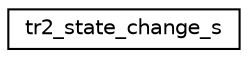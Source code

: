 digraph "Graphical Class Hierarchy"
{
 // INTERACTIVE_SVG=YES
  edge [fontname="Helvetica",fontsize="10",labelfontname="Helvetica",labelfontsize="10"];
  node [fontname="Helvetica",fontsize="10",shape=record];
  rankdir="LR";
  Node1 [label="tr2_state_change_s",height=0.2,width=0.4,color="black", fillcolor="white", style="filled",URL="$_tomb_raider_8h.html#structtr2__state__change__s"];
}

